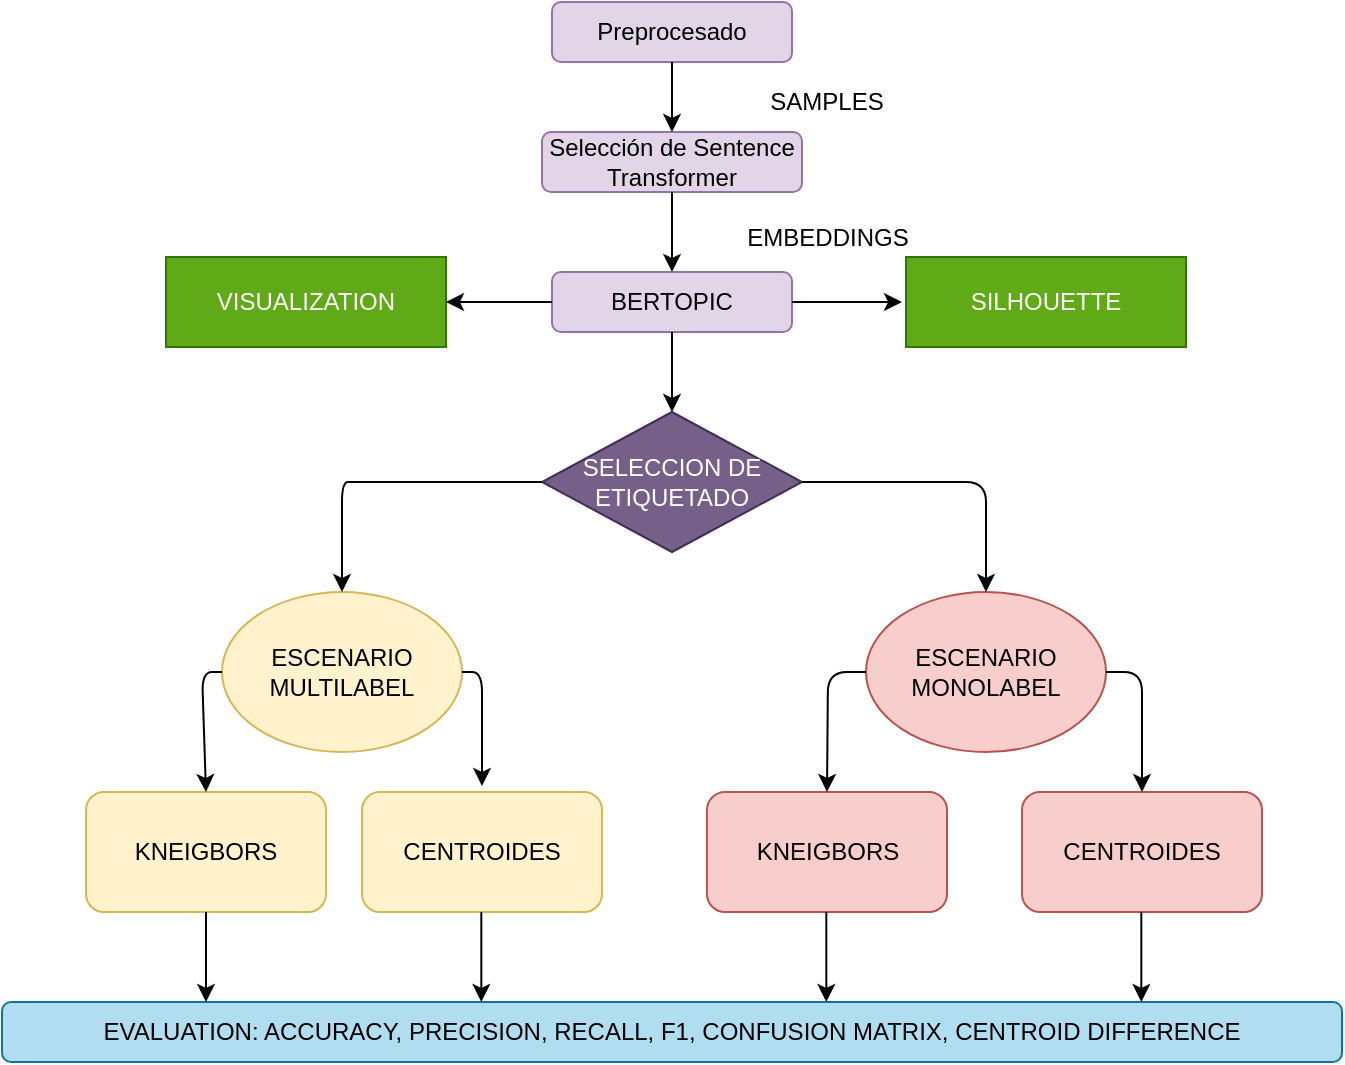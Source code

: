 <mxfile version="14.4.9" type="github">
  <diagram id="J3s7-uinFj8kyQBmaJXc" name="Page-1">
    <mxGraphModel dx="1240" dy="643" grid="1" gridSize="10" guides="1" tooltips="1" connect="1" arrows="1" fold="1" page="1" pageScale="1" pageWidth="827" pageHeight="1169" math="0" shadow="0">
      <root>
        <mxCell id="0" />
        <mxCell id="1" parent="0" />
        <mxCell id="IlUTLpWFwdJ3M1dTaCwW-1" value="Preprocesado" style="rounded=1;whiteSpace=wrap;html=1;fillColor=#e1d5e7;strokeColor=#9673a6;" vertex="1" parent="1">
          <mxGeometry x="365" y="10" width="120" height="30" as="geometry" />
        </mxCell>
        <mxCell id="IlUTLpWFwdJ3M1dTaCwW-2" value="Selección de Sentence Transformer" style="rounded=1;whiteSpace=wrap;html=1;fillColor=#e1d5e7;strokeColor=#9673a6;" vertex="1" parent="1">
          <mxGeometry x="360" y="75" width="130" height="30" as="geometry" />
        </mxCell>
        <mxCell id="IlUTLpWFwdJ3M1dTaCwW-3" value="BERTOPIC" style="rounded=1;whiteSpace=wrap;html=1;fillColor=#e1d5e7;strokeColor=#9673a6;" vertex="1" parent="1">
          <mxGeometry x="365" y="145" width="120" height="30" as="geometry" />
        </mxCell>
        <mxCell id="IlUTLpWFwdJ3M1dTaCwW-4" value="SELECCION DE ETIQUETADO" style="rhombus;whiteSpace=wrap;html=1;fillColor=#76608a;strokeColor=#432D57;fontColor=#ffffff;" vertex="1" parent="1">
          <mxGeometry x="360" y="215" width="130" height="70" as="geometry" />
        </mxCell>
        <mxCell id="IlUTLpWFwdJ3M1dTaCwW-5" value="ESCENARIO MONOLABEL" style="ellipse;whiteSpace=wrap;html=1;fillColor=#f8cecc;strokeColor=#b85450;" vertex="1" parent="1">
          <mxGeometry x="522" y="305" width="120" height="80" as="geometry" />
        </mxCell>
        <mxCell id="IlUTLpWFwdJ3M1dTaCwW-6" value="ESCENARIO MULTILABEL" style="ellipse;whiteSpace=wrap;html=1;fillColor=#fff2cc;strokeColor=#d6b656;" vertex="1" parent="1">
          <mxGeometry x="200" y="305" width="120" height="80" as="geometry" />
        </mxCell>
        <mxCell id="IlUTLpWFwdJ3M1dTaCwW-7" value="VISUALIZATION" style="rounded=0;whiteSpace=wrap;html=1;fillColor=#60a917;strokeColor=#2D7600;fontColor=#ffffff;" vertex="1" parent="1">
          <mxGeometry x="172" y="137.5" width="140" height="45" as="geometry" />
        </mxCell>
        <mxCell id="IlUTLpWFwdJ3M1dTaCwW-8" value="SILHOUETTE" style="rounded=0;whiteSpace=wrap;html=1;fillColor=#60a917;strokeColor=#2D7600;fontColor=#ffffff;" vertex="1" parent="1">
          <mxGeometry x="542" y="137.5" width="140" height="45" as="geometry" />
        </mxCell>
        <mxCell id="IlUTLpWFwdJ3M1dTaCwW-9" value="KNEIGBORS" style="rounded=1;whiteSpace=wrap;html=1;fillColor=#fff2cc;strokeColor=#d6b656;" vertex="1" parent="1">
          <mxGeometry x="132" y="405" width="120" height="60" as="geometry" />
        </mxCell>
        <mxCell id="IlUTLpWFwdJ3M1dTaCwW-10" value="CENTROIDES" style="rounded=1;whiteSpace=wrap;html=1;fillColor=#fff2cc;strokeColor=#d6b656;" vertex="1" parent="1">
          <mxGeometry x="270" y="405" width="120" height="60" as="geometry" />
        </mxCell>
        <mxCell id="IlUTLpWFwdJ3M1dTaCwW-11" value="KNEIGBORS" style="rounded=1;whiteSpace=wrap;html=1;fillColor=#f8cecc;strokeColor=#b85450;" vertex="1" parent="1">
          <mxGeometry x="442.5" y="405" width="120" height="60" as="geometry" />
        </mxCell>
        <mxCell id="IlUTLpWFwdJ3M1dTaCwW-12" value="CENTROIDES" style="rounded=1;whiteSpace=wrap;html=1;fillColor=#f8cecc;strokeColor=#b85450;" vertex="1" parent="1">
          <mxGeometry x="600" y="405" width="120" height="60" as="geometry" />
        </mxCell>
        <mxCell id="IlUTLpWFwdJ3M1dTaCwW-13" value="EVALUATION: ACCURACY, PRECISION, RECALL, F1, CONFUSION MATRIX, CENTROID DIFFERENCE" style="rounded=1;whiteSpace=wrap;html=1;fillColor=#b1ddf0;strokeColor=#10739e;" vertex="1" parent="1">
          <mxGeometry x="90" y="510" width="670" height="30" as="geometry" />
        </mxCell>
        <mxCell id="IlUTLpWFwdJ3M1dTaCwW-14" value="" style="endArrow=classic;html=1;entryX=0.5;entryY=0;entryDx=0;entryDy=0;exitX=0.5;exitY=1;exitDx=0;exitDy=0;" edge="1" parent="1" source="IlUTLpWFwdJ3M1dTaCwW-1" target="IlUTLpWFwdJ3M1dTaCwW-2">
          <mxGeometry width="50" height="50" relative="1" as="geometry">
            <mxPoint x="270" y="70" as="sourcePoint" />
            <mxPoint x="320" y="20" as="targetPoint" />
          </mxGeometry>
        </mxCell>
        <mxCell id="IlUTLpWFwdJ3M1dTaCwW-15" value="SAMPLES" style="text;html=1;strokeColor=none;fillColor=none;align=center;verticalAlign=middle;whiteSpace=wrap;rounded=0;" vertex="1" parent="1">
          <mxGeometry x="445" y="50" width="115" height="20" as="geometry" />
        </mxCell>
        <mxCell id="IlUTLpWFwdJ3M1dTaCwW-16" value="EMBEDDINGS" style="text;html=1;strokeColor=none;fillColor=none;align=center;verticalAlign=middle;whiteSpace=wrap;rounded=0;" vertex="1" parent="1">
          <mxGeometry x="482.5" y="117.5" width="40" height="20" as="geometry" />
        </mxCell>
        <mxCell id="IlUTLpWFwdJ3M1dTaCwW-17" value="" style="endArrow=classic;html=1;entryX=0.5;entryY=0;entryDx=0;entryDy=0;exitX=0.5;exitY=1;exitDx=0;exitDy=0;" edge="1" parent="1" source="IlUTLpWFwdJ3M1dTaCwW-2" target="IlUTLpWFwdJ3M1dTaCwW-3">
          <mxGeometry width="50" height="50" relative="1" as="geometry">
            <mxPoint x="300" y="140" as="sourcePoint" />
            <mxPoint x="350" y="90" as="targetPoint" />
          </mxGeometry>
        </mxCell>
        <mxCell id="IlUTLpWFwdJ3M1dTaCwW-18" value="" style="endArrow=classic;html=1;exitX=1;exitY=0.5;exitDx=0;exitDy=0;" edge="1" parent="1" source="IlUTLpWFwdJ3M1dTaCwW-3">
          <mxGeometry width="50" height="50" relative="1" as="geometry">
            <mxPoint x="530" y="270" as="sourcePoint" />
            <mxPoint x="540" y="160.0" as="targetPoint" />
          </mxGeometry>
        </mxCell>
        <mxCell id="IlUTLpWFwdJ3M1dTaCwW-19" value="" style="endArrow=classic;html=1;entryX=1;entryY=0.5;entryDx=0;entryDy=0;exitX=0;exitY=0.5;exitDx=0;exitDy=0;" edge="1" parent="1" source="IlUTLpWFwdJ3M1dTaCwW-3" target="IlUTLpWFwdJ3M1dTaCwW-7">
          <mxGeometry width="50" height="50" relative="1" as="geometry">
            <mxPoint x="280" y="280" as="sourcePoint" />
            <mxPoint x="330" y="230" as="targetPoint" />
          </mxGeometry>
        </mxCell>
        <mxCell id="IlUTLpWFwdJ3M1dTaCwW-20" value="" style="endArrow=classic;html=1;entryX=0.5;entryY=0;entryDx=0;entryDy=0;exitX=0.5;exitY=1;exitDx=0;exitDy=0;" edge="1" parent="1" source="IlUTLpWFwdJ3M1dTaCwW-3" target="IlUTLpWFwdJ3M1dTaCwW-4">
          <mxGeometry width="50" height="50" relative="1" as="geometry">
            <mxPoint x="290" y="270" as="sourcePoint" />
            <mxPoint x="340" y="220" as="targetPoint" />
          </mxGeometry>
        </mxCell>
        <mxCell id="IlUTLpWFwdJ3M1dTaCwW-21" value="" style="endArrow=classic;html=1;exitX=1;exitY=0.5;exitDx=0;exitDy=0;entryX=0.5;entryY=0;entryDx=0;entryDy=0;" edge="1" parent="1" source="IlUTLpWFwdJ3M1dTaCwW-4" target="IlUTLpWFwdJ3M1dTaCwW-5">
          <mxGeometry width="50" height="50" relative="1" as="geometry">
            <mxPoint x="510" y="270" as="sourcePoint" />
            <mxPoint x="560" y="220" as="targetPoint" />
            <Array as="points">
              <mxPoint x="582" y="250" />
            </Array>
          </mxGeometry>
        </mxCell>
        <mxCell id="IlUTLpWFwdJ3M1dTaCwW-22" value="" style="endArrow=classic;html=1;exitX=0;exitY=0.5;exitDx=0;exitDy=0;entryX=0.5;entryY=0;entryDx=0;entryDy=0;" edge="1" parent="1" source="IlUTLpWFwdJ3M1dTaCwW-4" target="IlUTLpWFwdJ3M1dTaCwW-6">
          <mxGeometry width="50" height="50" relative="1" as="geometry">
            <mxPoint x="270" y="260" as="sourcePoint" />
            <mxPoint x="320" y="210" as="targetPoint" />
            <Array as="points">
              <mxPoint x="272" y="250" />
              <mxPoint x="260" y="250" />
            </Array>
          </mxGeometry>
        </mxCell>
        <mxCell id="IlUTLpWFwdJ3M1dTaCwW-23" value="" style="endArrow=classic;html=1;exitX=1;exitY=0.5;exitDx=0;exitDy=0;" edge="1" parent="1" source="IlUTLpWFwdJ3M1dTaCwW-6">
          <mxGeometry width="50" height="50" relative="1" as="geometry">
            <mxPoint x="370" y="370" as="sourcePoint" />
            <mxPoint x="330" y="402" as="targetPoint" />
            <Array as="points">
              <mxPoint x="330" y="345" />
            </Array>
          </mxGeometry>
        </mxCell>
        <mxCell id="IlUTLpWFwdJ3M1dTaCwW-24" value="" style="endArrow=classic;html=1;entryX=0.5;entryY=0;entryDx=0;entryDy=0;exitX=0;exitY=0.5;exitDx=0;exitDy=0;" edge="1" parent="1" source="IlUTLpWFwdJ3M1dTaCwW-6" target="IlUTLpWFwdJ3M1dTaCwW-9">
          <mxGeometry width="50" height="50" relative="1" as="geometry">
            <mxPoint x="90" y="390" as="sourcePoint" />
            <mxPoint x="140" y="340" as="targetPoint" />
            <Array as="points">
              <mxPoint x="190" y="345" />
            </Array>
          </mxGeometry>
        </mxCell>
        <mxCell id="IlUTLpWFwdJ3M1dTaCwW-25" value="" style="endArrow=classic;html=1;exitX=1;exitY=0.5;exitDx=0;exitDy=0;entryX=0.5;entryY=0;entryDx=0;entryDy=0;" edge="1" parent="1" source="IlUTLpWFwdJ3M1dTaCwW-5" target="IlUTLpWFwdJ3M1dTaCwW-12">
          <mxGeometry width="50" height="50" relative="1" as="geometry">
            <mxPoint x="680" y="350" as="sourcePoint" />
            <mxPoint x="730" y="300" as="targetPoint" />
            <Array as="points">
              <mxPoint x="660" y="345" />
            </Array>
          </mxGeometry>
        </mxCell>
        <mxCell id="IlUTLpWFwdJ3M1dTaCwW-26" value="" style="endArrow=classic;html=1;entryX=0.5;entryY=0;entryDx=0;entryDy=0;exitX=0;exitY=0.5;exitDx=0;exitDy=0;" edge="1" parent="1" source="IlUTLpWFwdJ3M1dTaCwW-5" target="IlUTLpWFwdJ3M1dTaCwW-11">
          <mxGeometry width="50" height="50" relative="1" as="geometry">
            <mxPoint x="390" y="380" as="sourcePoint" />
            <mxPoint x="440" y="330" as="targetPoint" />
            <Array as="points">
              <mxPoint x="503" y="345" />
            </Array>
          </mxGeometry>
        </mxCell>
        <mxCell id="IlUTLpWFwdJ3M1dTaCwW-27" value="" style="endArrow=classic;html=1;exitX=0.5;exitY=1;exitDx=0;exitDy=0;" edge="1" parent="1" source="IlUTLpWFwdJ3M1dTaCwW-9">
          <mxGeometry width="50" height="50" relative="1" as="geometry">
            <mxPoint x="120" y="690" as="sourcePoint" />
            <mxPoint x="192" y="510" as="targetPoint" />
          </mxGeometry>
        </mxCell>
        <mxCell id="IlUTLpWFwdJ3M1dTaCwW-28" value="" style="endArrow=classic;html=1;exitX=0.5;exitY=1;exitDx=0;exitDy=0;" edge="1" parent="1">
          <mxGeometry width="50" height="50" relative="1" as="geometry">
            <mxPoint x="329.66" y="465" as="sourcePoint" />
            <mxPoint x="329.66" y="510" as="targetPoint" />
          </mxGeometry>
        </mxCell>
        <mxCell id="IlUTLpWFwdJ3M1dTaCwW-29" value="" style="endArrow=classic;html=1;exitX=0.5;exitY=1;exitDx=0;exitDy=0;" edge="1" parent="1">
          <mxGeometry width="50" height="50" relative="1" as="geometry">
            <mxPoint x="659.66" y="465" as="sourcePoint" />
            <mxPoint x="659.66" y="510" as="targetPoint" />
          </mxGeometry>
        </mxCell>
        <mxCell id="IlUTLpWFwdJ3M1dTaCwW-30" value="" style="endArrow=classic;html=1;exitX=0.5;exitY=1;exitDx=0;exitDy=0;" edge="1" parent="1">
          <mxGeometry width="50" height="50" relative="1" as="geometry">
            <mxPoint x="502.16" y="465" as="sourcePoint" />
            <mxPoint x="502.16" y="510" as="targetPoint" />
          </mxGeometry>
        </mxCell>
      </root>
    </mxGraphModel>
  </diagram>
</mxfile>
